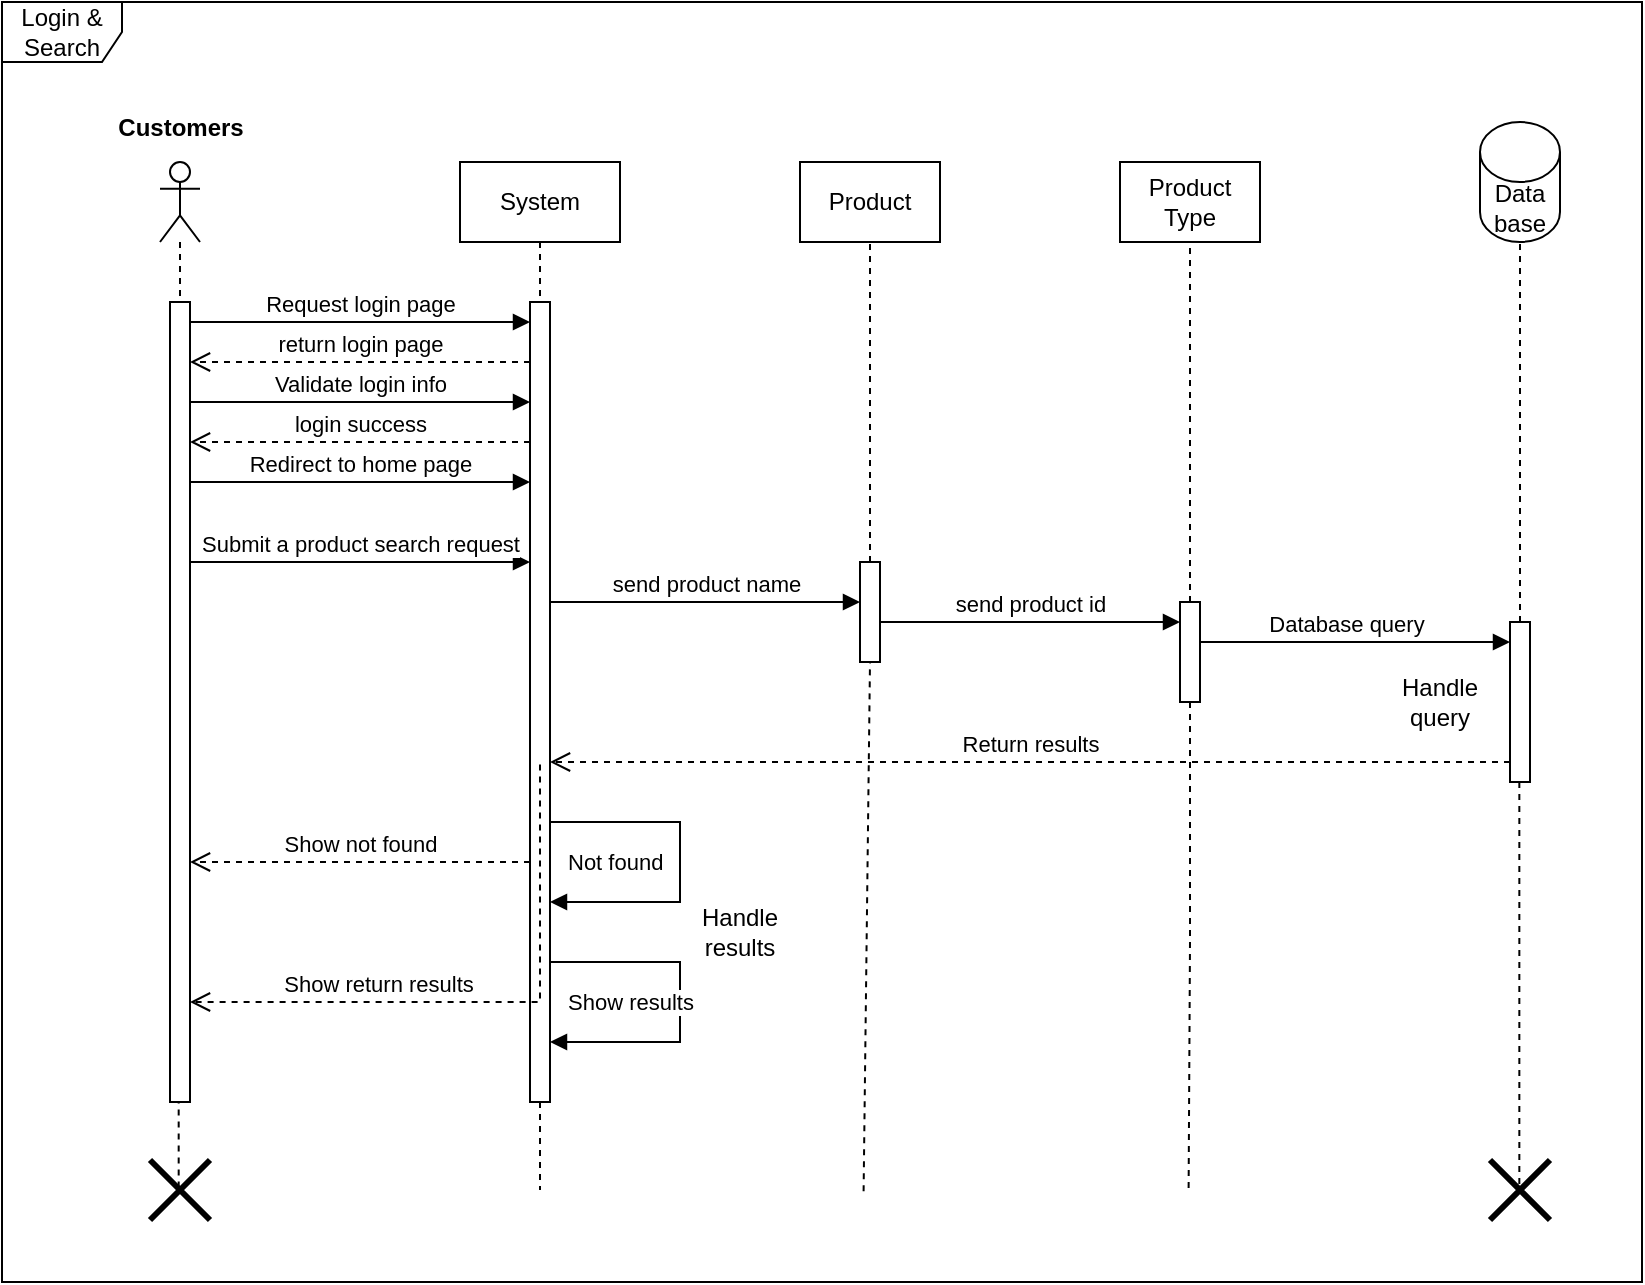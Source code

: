 <mxfile version="21.2.1" type="device">
  <diagram name="Trang-1" id="U-4LZ7vo0NMNOkOlYIBl">
    <mxGraphModel dx="1222" dy="711" grid="1" gridSize="10" guides="1" tooltips="1" connect="1" arrows="1" fold="1" page="1" pageScale="1" pageWidth="827" pageHeight="1169" math="0" shadow="0">
      <root>
        <mxCell id="0" />
        <mxCell id="1" parent="0" />
        <mxCell id="9kvDeVg1vZWc-lqxE0UQ-1" value="" style="shape=umlLifeline;perimeter=lifelinePerimeter;whiteSpace=wrap;html=1;container=1;dropTarget=0;collapsible=0;recursiveResize=0;outlineConnect=0;portConstraint=eastwest;newEdgeStyle={&quot;edgeStyle&quot;:&quot;elbowEdgeStyle&quot;,&quot;elbow&quot;:&quot;vertical&quot;,&quot;curved&quot;:0,&quot;rounded&quot;:0};participant=umlActor;" parent="1" vertex="1">
          <mxGeometry x="79" y="130" width="20" height="70" as="geometry" />
        </mxCell>
        <mxCell id="9kvDeVg1vZWc-lqxE0UQ-2" value="Customers" style="text;align=center;fontStyle=1;verticalAlign=middle;spacingLeft=3;spacingRight=3;strokeColor=none;rotatable=0;points=[[0,0.5],[1,0.5]];portConstraint=eastwest;html=1;" parent="1" vertex="1">
          <mxGeometry x="49" y="100" width="80" height="26" as="geometry" />
        </mxCell>
        <mxCell id="9kvDeVg1vZWc-lqxE0UQ-3" value="Login &amp;amp;&lt;br&gt;Search" style="shape=umlFrame;whiteSpace=wrap;html=1;pointerEvents=0;" parent="1" vertex="1">
          <mxGeometry y="50" width="820" height="640" as="geometry" />
        </mxCell>
        <mxCell id="9kvDeVg1vZWc-lqxE0UQ-4" value="" style="html=1;points=[];perimeter=orthogonalPerimeter;outlineConnect=0;targetShapes=umlLifeline;portConstraint=eastwest;newEdgeStyle={&quot;edgeStyle&quot;:&quot;elbowEdgeStyle&quot;,&quot;elbow&quot;:&quot;vertical&quot;,&quot;curved&quot;:0,&quot;rounded&quot;:0};" parent="1" vertex="1">
          <mxGeometry x="84" y="200" width="10" height="400" as="geometry" />
        </mxCell>
        <mxCell id="9kvDeVg1vZWc-lqxE0UQ-11" value="System" style="shape=umlLifeline;perimeter=lifelinePerimeter;whiteSpace=wrap;html=1;container=1;dropTarget=0;collapsible=0;recursiveResize=0;outlineConnect=0;portConstraint=eastwest;newEdgeStyle={&quot;edgeStyle&quot;:&quot;elbowEdgeStyle&quot;,&quot;elbow&quot;:&quot;vertical&quot;,&quot;curved&quot;:0,&quot;rounded&quot;:0};" parent="1" vertex="1">
          <mxGeometry x="229" y="130" width="80" height="70" as="geometry" />
        </mxCell>
        <mxCell id="9kvDeVg1vZWc-lqxE0UQ-12" value="" style="html=1;points=[];perimeter=orthogonalPerimeter;outlineConnect=0;targetShapes=umlLifeline;portConstraint=eastwest;newEdgeStyle={&quot;edgeStyle&quot;:&quot;elbowEdgeStyle&quot;,&quot;elbow&quot;:&quot;vertical&quot;,&quot;curved&quot;:0,&quot;rounded&quot;:0};" parent="1" vertex="1">
          <mxGeometry x="264" y="200" width="10" height="400" as="geometry" />
        </mxCell>
        <mxCell id="9kvDeVg1vZWc-lqxE0UQ-16" value="Request login page" style="html=1;verticalAlign=bottom;endArrow=block;edgeStyle=elbowEdgeStyle;elbow=vertical;curved=0;rounded=0;" parent="1" source="9kvDeVg1vZWc-lqxE0UQ-4" target="9kvDeVg1vZWc-lqxE0UQ-12" edge="1">
          <mxGeometry width="80" relative="1" as="geometry">
            <mxPoint x="389" y="230" as="sourcePoint" />
            <mxPoint x="469" y="230" as="targetPoint" />
            <Array as="points">
              <mxPoint x="179" y="210" />
            </Array>
          </mxGeometry>
        </mxCell>
        <mxCell id="9kvDeVg1vZWc-lqxE0UQ-18" value="return login page" style="html=1;verticalAlign=bottom;endArrow=open;dashed=1;endSize=8;edgeStyle=elbowEdgeStyle;elbow=vertical;curved=0;rounded=0;" parent="1" source="9kvDeVg1vZWc-lqxE0UQ-12" target="9kvDeVg1vZWc-lqxE0UQ-4" edge="1">
          <mxGeometry relative="1" as="geometry">
            <mxPoint x="339" y="190" as="sourcePoint" />
            <mxPoint x="259" y="190" as="targetPoint" />
            <Array as="points">
              <mxPoint x="189" y="230" />
            </Array>
          </mxGeometry>
        </mxCell>
        <mxCell id="9kvDeVg1vZWc-lqxE0UQ-19" value="Validate login info" style="html=1;verticalAlign=bottom;endArrow=block;edgeStyle=elbowEdgeStyle;elbow=vertical;curved=0;rounded=0;" parent="1" source="9kvDeVg1vZWc-lqxE0UQ-4" target="9kvDeVg1vZWc-lqxE0UQ-12" edge="1">
          <mxGeometry width="80" relative="1" as="geometry">
            <mxPoint x="104" y="220" as="sourcePoint" />
            <mxPoint x="274" y="220" as="targetPoint" />
            <Array as="points">
              <mxPoint x="239" y="250" />
              <mxPoint x="139" y="270" />
            </Array>
          </mxGeometry>
        </mxCell>
        <mxCell id="9kvDeVg1vZWc-lqxE0UQ-20" value="login success" style="html=1;verticalAlign=bottom;endArrow=open;dashed=1;endSize=8;edgeStyle=elbowEdgeStyle;elbow=vertical;curved=0;rounded=0;" parent="1" edge="1">
          <mxGeometry relative="1" as="geometry">
            <mxPoint x="264" y="270" as="sourcePoint" />
            <mxPoint x="94" y="270" as="targetPoint" />
            <Array as="points">
              <mxPoint x="189" y="270" />
            </Array>
          </mxGeometry>
        </mxCell>
        <mxCell id="9kvDeVg1vZWc-lqxE0UQ-21" value="&lt;div style=&quot;text-align: left;&quot;&gt;Redirect to home page&lt;/div&gt;" style="html=1;verticalAlign=bottom;endArrow=block;edgeStyle=elbowEdgeStyle;elbow=vertical;curved=0;rounded=0;" parent="1" source="9kvDeVg1vZWc-lqxE0UQ-4" target="9kvDeVg1vZWc-lqxE0UQ-12" edge="1">
          <mxGeometry width="80" relative="1" as="geometry">
            <mxPoint x="104" y="260" as="sourcePoint" />
            <mxPoint x="274" y="260" as="targetPoint" />
            <Array as="points">
              <mxPoint x="229" y="290" />
              <mxPoint x="149" y="280" />
            </Array>
          </mxGeometry>
        </mxCell>
        <mxCell id="qxzhYexlXV-cB33AEvt8-1" value="Data&lt;br&gt;base" style="shape=cylinder3;whiteSpace=wrap;html=1;boundedLbl=1;backgroundOutline=1;size=15;" parent="1" vertex="1">
          <mxGeometry x="739" y="110" width="40" height="60" as="geometry" />
        </mxCell>
        <mxCell id="qxzhYexlXV-cB33AEvt8-2" value="Product" style="rounded=0;whiteSpace=wrap;html=1;" parent="1" vertex="1">
          <mxGeometry x="399" y="130" width="70" height="40" as="geometry" />
        </mxCell>
        <mxCell id="qxzhYexlXV-cB33AEvt8-3" value="Product Type" style="rounded=0;whiteSpace=wrap;html=1;" parent="1" vertex="1">
          <mxGeometry x="559" y="130" width="70" height="40" as="geometry" />
        </mxCell>
        <mxCell id="qxzhYexlXV-cB33AEvt8-4" value="" style="endArrow=none;dashed=1;html=1;rounded=0;entryX=0.5;entryY=1;entryDx=0;entryDy=0;" parent="1" source="qxzhYexlXV-cB33AEvt8-6" target="qxzhYexlXV-cB33AEvt8-2" edge="1">
          <mxGeometry width="50" height="50" relative="1" as="geometry">
            <mxPoint x="369" y="380" as="sourcePoint" />
            <mxPoint x="419" y="330" as="targetPoint" />
          </mxGeometry>
        </mxCell>
        <mxCell id="qxzhYexlXV-cB33AEvt8-6" value="" style="html=1;points=[];perimeter=orthogonalPerimeter;outlineConnect=0;targetShapes=umlLifeline;portConstraint=eastwest;newEdgeStyle={&quot;edgeStyle&quot;:&quot;elbowEdgeStyle&quot;,&quot;elbow&quot;:&quot;vertical&quot;,&quot;curved&quot;:0,&quot;rounded&quot;:0};" parent="1" vertex="1">
          <mxGeometry x="429" y="330" width="10" height="50" as="geometry" />
        </mxCell>
        <mxCell id="qxzhYexlXV-cB33AEvt8-7" value="Submit a product search request" style="html=1;verticalAlign=bottom;endArrow=block;edgeStyle=elbowEdgeStyle;elbow=vertical;curved=0;rounded=0;" parent="1" source="9kvDeVg1vZWc-lqxE0UQ-4" target="9kvDeVg1vZWc-lqxE0UQ-12" edge="1">
          <mxGeometry width="80" relative="1" as="geometry">
            <mxPoint x="359" y="360" as="sourcePoint" />
            <mxPoint x="259" y="360" as="targetPoint" />
            <Array as="points">
              <mxPoint x="199" y="330" />
            </Array>
            <mxPoint as="offset" />
          </mxGeometry>
        </mxCell>
        <mxCell id="qxzhYexlXV-cB33AEvt8-8" value="send product name" style="html=1;verticalAlign=bottom;endArrow=block;edgeStyle=elbowEdgeStyle;elbow=vertical;curved=0;rounded=0;" parent="1" source="9kvDeVg1vZWc-lqxE0UQ-12" target="qxzhYexlXV-cB33AEvt8-6" edge="1">
          <mxGeometry width="80" relative="1" as="geometry">
            <mxPoint x="319" y="280" as="sourcePoint" />
            <mxPoint x="399" y="280" as="targetPoint" />
            <Array as="points">
              <mxPoint x="369" y="350" />
            </Array>
          </mxGeometry>
        </mxCell>
        <mxCell id="qxzhYexlXV-cB33AEvt8-9" value="" style="html=1;points=[];perimeter=orthogonalPerimeter;outlineConnect=0;targetShapes=umlLifeline;portConstraint=eastwest;newEdgeStyle={&quot;edgeStyle&quot;:&quot;elbowEdgeStyle&quot;,&quot;elbow&quot;:&quot;vertical&quot;,&quot;curved&quot;:0,&quot;rounded&quot;:0};" parent="1" vertex="1">
          <mxGeometry x="589" y="350" width="10" height="50" as="geometry" />
        </mxCell>
        <mxCell id="qxzhYexlXV-cB33AEvt8-10" value="" style="endArrow=none;dashed=1;html=1;rounded=0;entryX=0.5;entryY=1;entryDx=0;entryDy=0;" parent="1" source="qxzhYexlXV-cB33AEvt8-9" target="qxzhYexlXV-cB33AEvt8-3" edge="1">
          <mxGeometry width="50" height="50" relative="1" as="geometry">
            <mxPoint x="339" y="300" as="sourcePoint" />
            <mxPoint x="389" y="250" as="targetPoint" />
          </mxGeometry>
        </mxCell>
        <mxCell id="qxzhYexlXV-cB33AEvt8-12" value="send product id" style="html=1;verticalAlign=bottom;endArrow=block;edgeStyle=elbowEdgeStyle;elbow=vertical;curved=0;rounded=0;" parent="1" source="qxzhYexlXV-cB33AEvt8-6" target="qxzhYexlXV-cB33AEvt8-9" edge="1">
          <mxGeometry width="80" relative="1" as="geometry">
            <mxPoint x="319" y="360" as="sourcePoint" />
            <mxPoint x="399" y="360" as="targetPoint" />
            <Array as="points">
              <mxPoint x="529" y="360" />
            </Array>
          </mxGeometry>
        </mxCell>
        <mxCell id="qxzhYexlXV-cB33AEvt8-13" value="" style="html=1;points=[];perimeter=orthogonalPerimeter;outlineConnect=0;targetShapes=umlLifeline;portConstraint=eastwest;newEdgeStyle={&quot;edgeStyle&quot;:&quot;elbowEdgeStyle&quot;,&quot;elbow&quot;:&quot;vertical&quot;,&quot;curved&quot;:0,&quot;rounded&quot;:0};" parent="1" vertex="1">
          <mxGeometry x="754" y="360" width="10" height="80" as="geometry" />
        </mxCell>
        <mxCell id="qxzhYexlXV-cB33AEvt8-14" value="" style="endArrow=none;dashed=1;html=1;rounded=0;entryX=0.5;entryY=1;entryDx=0;entryDy=0;entryPerimeter=0;" parent="1" source="qxzhYexlXV-cB33AEvt8-13" target="qxzhYexlXV-cB33AEvt8-1" edge="1">
          <mxGeometry width="50" height="50" relative="1" as="geometry">
            <mxPoint x="509" y="300" as="sourcePoint" />
            <mxPoint x="559" y="250" as="targetPoint" />
          </mxGeometry>
        </mxCell>
        <mxCell id="qxzhYexlXV-cB33AEvt8-15" value="Database query" style="html=1;verticalAlign=bottom;endArrow=block;edgeStyle=elbowEdgeStyle;elbow=vertical;curved=0;rounded=0;" parent="1" target="qxzhYexlXV-cB33AEvt8-13" edge="1">
          <mxGeometry width="80" relative="1" as="geometry">
            <mxPoint x="599" y="360" as="sourcePoint" />
            <mxPoint x="679" y="360" as="targetPoint" />
            <Array as="points">
              <mxPoint x="679" y="370" />
            </Array>
            <mxPoint as="offset" />
          </mxGeometry>
        </mxCell>
        <mxCell id="qxzhYexlXV-cB33AEvt8-16" value="Handle query" style="text;html=1;strokeColor=none;fillColor=none;align=center;verticalAlign=middle;whiteSpace=wrap;rounded=0;" parent="1" vertex="1">
          <mxGeometry x="689" y="385" width="60" height="30" as="geometry" />
        </mxCell>
        <mxCell id="qxzhYexlXV-cB33AEvt8-17" value="Return results" style="html=1;verticalAlign=bottom;endArrow=open;dashed=1;endSize=8;edgeStyle=elbowEdgeStyle;elbow=vertical;curved=0;rounded=0;" parent="1" source="qxzhYexlXV-cB33AEvt8-13" target="9kvDeVg1vZWc-lqxE0UQ-12" edge="1">
          <mxGeometry relative="1" as="geometry">
            <mxPoint x="639" y="350" as="sourcePoint" />
            <mxPoint x="559" y="350" as="targetPoint" />
            <Array as="points">
              <mxPoint x="539" y="430" />
            </Array>
          </mxGeometry>
        </mxCell>
        <mxCell id="qxzhYexlXV-cB33AEvt8-19" value="Handle results" style="text;html=1;strokeColor=none;fillColor=none;align=center;verticalAlign=middle;whiteSpace=wrap;rounded=0;" parent="1" vertex="1">
          <mxGeometry x="339" y="500" width="60" height="30" as="geometry" />
        </mxCell>
        <mxCell id="qxzhYexlXV-cB33AEvt8-20" value="Show not found" style="html=1;verticalAlign=bottom;endArrow=open;dashed=1;endSize=8;edgeStyle=elbowEdgeStyle;elbow=vertical;curved=0;rounded=0;" parent="1" source="9kvDeVg1vZWc-lqxE0UQ-12" target="9kvDeVg1vZWc-lqxE0UQ-4" edge="1">
          <mxGeometry relative="1" as="geometry">
            <mxPoint x="189" y="480" as="sourcePoint" />
            <mxPoint x="109" y="480" as="targetPoint" />
            <Array as="points">
              <mxPoint x="199" y="480" />
              <mxPoint x="219" y="600" />
              <mxPoint x="189" y="510" />
            </Array>
            <mxPoint as="offset" />
          </mxGeometry>
        </mxCell>
        <mxCell id="qxzhYexlXV-cB33AEvt8-23" value="Not found" style="html=1;align=left;spacingLeft=2;endArrow=block;rounded=0;edgeStyle=orthogonalEdgeStyle;curved=0;rounded=0;" parent="1" source="9kvDeVg1vZWc-lqxE0UQ-12" target="9kvDeVg1vZWc-lqxE0UQ-12" edge="1">
          <mxGeometry x="0.947" y="-20" relative="1" as="geometry">
            <mxPoint x="354" y="520" as="sourcePoint" />
            <Array as="points">
              <mxPoint x="339" y="460" />
              <mxPoint x="339" y="500" />
            </Array>
            <mxPoint x="359" y="550" as="targetPoint" />
            <mxPoint as="offset" />
          </mxGeometry>
        </mxCell>
        <mxCell id="qxzhYexlXV-cB33AEvt8-24" value="Show results" style="html=1;align=left;spacingLeft=2;endArrow=block;rounded=0;edgeStyle=orthogonalEdgeStyle;curved=0;rounded=0;" parent="1" source="9kvDeVg1vZWc-lqxE0UQ-12" target="9kvDeVg1vZWc-lqxE0UQ-12" edge="1">
          <mxGeometry x="0.947" y="-20" relative="1" as="geometry">
            <mxPoint x="284" y="470" as="sourcePoint" />
            <Array as="points">
              <mxPoint x="339" y="530" />
              <mxPoint x="339" y="570" />
            </Array>
            <mxPoint x="284" y="510" as="targetPoint" />
            <mxPoint as="offset" />
          </mxGeometry>
        </mxCell>
        <mxCell id="qxzhYexlXV-cB33AEvt8-25" value="Show return results" style="html=1;verticalAlign=bottom;endArrow=open;dashed=1;endSize=8;edgeStyle=elbowEdgeStyle;elbow=vertical;curved=0;rounded=0;exitX=0.5;exitY=0.578;exitDx=0;exitDy=0;exitPerimeter=0;" parent="1" source="9kvDeVg1vZWc-lqxE0UQ-12" target="9kvDeVg1vZWc-lqxE0UQ-4" edge="1">
          <mxGeometry x="0.358" relative="1" as="geometry">
            <mxPoint x="389" y="450" as="sourcePoint" />
            <mxPoint x="309" y="450" as="targetPoint" />
            <Array as="points">
              <mxPoint x="189" y="550" />
            </Array>
            <mxPoint as="offset" />
          </mxGeometry>
        </mxCell>
        <mxCell id="qxzhYexlXV-cB33AEvt8-27" value="" style="shape=umlDestroy;whiteSpace=wrap;html=1;strokeWidth=3;targetShapes=umlLifeline;" parent="1" vertex="1">
          <mxGeometry x="74" y="629" width="30" height="30" as="geometry" />
        </mxCell>
        <mxCell id="qxzhYexlXV-cB33AEvt8-28" value="" style="shape=umlDestroy;whiteSpace=wrap;html=1;strokeWidth=3;targetShapes=umlLifeline;" parent="1" vertex="1">
          <mxGeometry x="744" y="629" width="30" height="30" as="geometry" />
        </mxCell>
        <mxCell id="qxzhYexlXV-cB33AEvt8-32" value="" style="endArrow=none;dashed=1;html=1;rounded=0;entryX=0.687;entryY=0.743;entryDx=0;entryDy=0;entryPerimeter=0;" parent="1" source="qxzhYexlXV-cB33AEvt8-9" edge="1">
          <mxGeometry width="50" height="50" relative="1" as="geometry">
            <mxPoint x="529" y="540" as="sourcePoint" />
            <mxPoint x="593.295" y="645.944" as="targetPoint" />
            <Array as="points">
              <mxPoint x="594" y="520" />
            </Array>
          </mxGeometry>
        </mxCell>
        <mxCell id="qxzhYexlXV-cB33AEvt8-33" value="" style="endArrow=none;dashed=1;html=1;rounded=0;entryX=0.489;entryY=0.456;entryDx=0;entryDy=0;entryPerimeter=0;" parent="1" source="qxzhYexlXV-cB33AEvt8-13" target="qxzhYexlXV-cB33AEvt8-28" edge="1">
          <mxGeometry width="50" height="50" relative="1" as="geometry">
            <mxPoint x="449" y="530" as="sourcePoint" />
            <mxPoint x="499" y="480" as="targetPoint" />
          </mxGeometry>
        </mxCell>
        <mxCell id="qxzhYexlXV-cB33AEvt8-35" value="" style="endArrow=none;dashed=1;html=1;rounded=0;exitX=0.48;exitY=0.583;exitDx=0;exitDy=0;exitPerimeter=0;" parent="1" edge="1">
          <mxGeometry width="50" height="50" relative="1" as="geometry">
            <mxPoint x="430.8" y="644.664" as="sourcePoint" />
            <mxPoint x="434" y="380" as="targetPoint" />
          </mxGeometry>
        </mxCell>
        <mxCell id="qxzhYexlXV-cB33AEvt8-36" value="" style="endArrow=none;dashed=1;html=1;rounded=0;" parent="1" edge="1">
          <mxGeometry width="50" height="50" relative="1" as="geometry">
            <mxPoint x="269" y="600" as="sourcePoint" />
            <mxPoint x="269" y="644" as="targetPoint" />
          </mxGeometry>
        </mxCell>
        <mxCell id="qxzhYexlXV-cB33AEvt8-37" value="" style="endArrow=none;dashed=1;html=1;rounded=0;exitX=0.478;exitY=0.459;exitDx=0;exitDy=0;exitPerimeter=0;" parent="1" source="qxzhYexlXV-cB33AEvt8-27" target="9kvDeVg1vZWc-lqxE0UQ-4" edge="1">
          <mxGeometry width="50" height="50" relative="1" as="geometry">
            <mxPoint x="199" y="640" as="sourcePoint" />
            <mxPoint x="249" y="590" as="targetPoint" />
          </mxGeometry>
        </mxCell>
      </root>
    </mxGraphModel>
  </diagram>
</mxfile>
